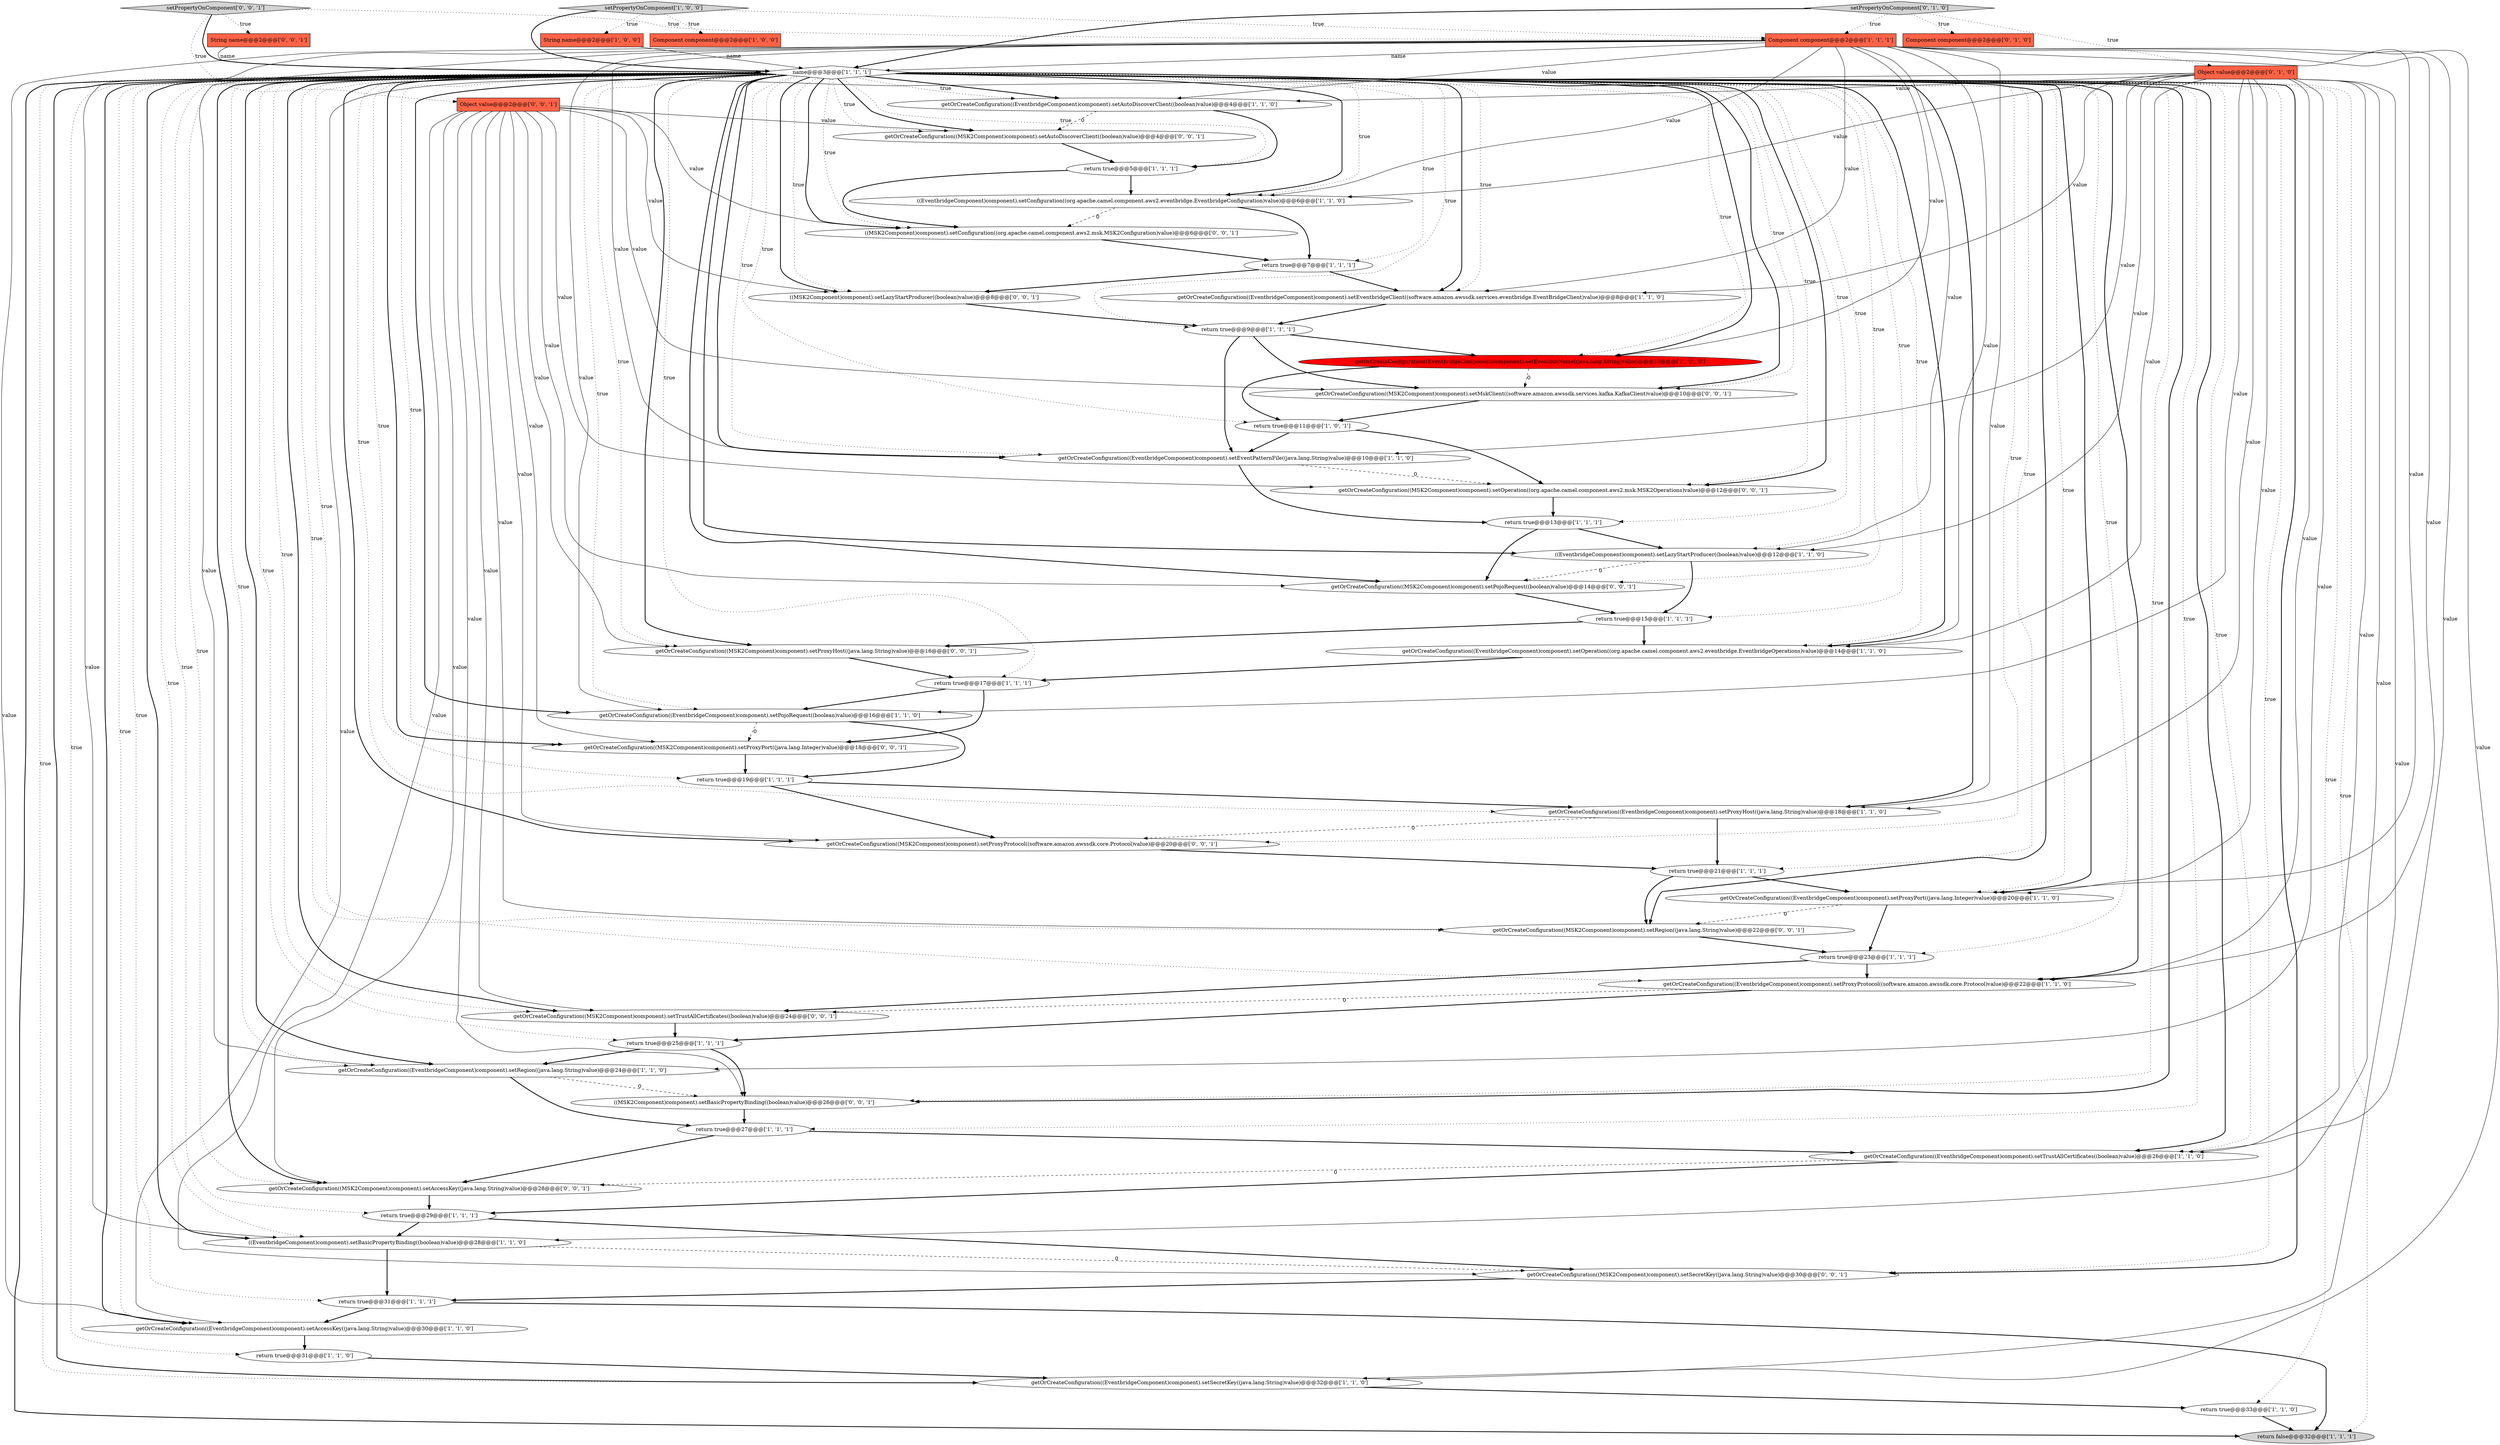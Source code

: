 digraph {
24 [style = filled, label = "getOrCreateConfiguration((EventbridgeComponent)component).setRegion((java.lang.String)value)@@@24@@@['1', '1', '0']", fillcolor = white, shape = ellipse image = "AAA0AAABBB1BBB"];
26 [style = filled, label = "return true@@@21@@@['1', '1', '1']", fillcolor = white, shape = ellipse image = "AAA0AAABBB1BBB"];
36 [style = filled, label = "return false@@@32@@@['1', '1', '1']", fillcolor = lightgray, shape = ellipse image = "AAA0AAABBB1BBB"];
3 [style = filled, label = "return true@@@27@@@['1', '1', '1']", fillcolor = white, shape = ellipse image = "AAA0AAABBB1BBB"];
53 [style = filled, label = "getOrCreateConfiguration((MSK2Component)component).setProxyPort((java.lang.Integer)value)@@@18@@@['0', '0', '1']", fillcolor = white, shape = ellipse image = "AAA0AAABBB3BBB"];
21 [style = filled, label = "getOrCreateConfiguration((EventbridgeComponent)component).setAutoDiscoverClient((boolean)value)@@@4@@@['1', '1', '0']", fillcolor = white, shape = ellipse image = "AAA0AAABBB1BBB"];
28 [style = filled, label = "return true@@@23@@@['1', '1', '1']", fillcolor = white, shape = ellipse image = "AAA0AAABBB1BBB"];
25 [style = filled, label = "Component component@@@2@@@['1', '1', '1']", fillcolor = tomato, shape = box image = "AAA0AAABBB1BBB"];
54 [style = filled, label = "getOrCreateConfiguration((MSK2Component)component).setRegion((java.lang.String)value)@@@22@@@['0', '0', '1']", fillcolor = white, shape = ellipse image = "AAA0AAABBB3BBB"];
2 [style = filled, label = "return true@@@19@@@['1', '1', '1']", fillcolor = white, shape = ellipse image = "AAA0AAABBB1BBB"];
22 [style = filled, label = "return true@@@11@@@['1', '0', '1']", fillcolor = white, shape = ellipse image = "AAA0AAABBB1BBB"];
15 [style = filled, label = "((EventbridgeComponent)component).setBasicPropertyBinding((boolean)value)@@@28@@@['1', '1', '0']", fillcolor = white, shape = ellipse image = "AAA0AAABBB1BBB"];
18 [style = filled, label = "return true@@@7@@@['1', '1', '1']", fillcolor = white, shape = ellipse image = "AAA0AAABBB1BBB"];
1 [style = filled, label = "return true@@@17@@@['1', '1', '1']", fillcolor = white, shape = ellipse image = "AAA0AAABBB1BBB"];
29 [style = filled, label = "getOrCreateConfiguration((EventbridgeComponent)component).setProxyProtocol((software.amazon.awssdk.core.Protocol)value)@@@22@@@['1', '1', '0']", fillcolor = white, shape = ellipse image = "AAA0AAABBB1BBB"];
47 [style = filled, label = "setPropertyOnComponent['0', '0', '1']", fillcolor = lightgray, shape = diamond image = "AAA0AAABBB3BBB"];
11 [style = filled, label = "getOrCreateConfiguration((EventbridgeComponent)component).setAccessKey((java.lang.String)value)@@@30@@@['1', '1', '0']", fillcolor = white, shape = ellipse image = "AAA0AAABBB1BBB"];
4 [style = filled, label = "name@@@3@@@['1', '1', '1']", fillcolor = white, shape = diamond image = "AAA0AAABBB1BBB"];
51 [style = filled, label = "getOrCreateConfiguration((MSK2Component)component).setPojoRequest((boolean)value)@@@14@@@['0', '0', '1']", fillcolor = white, shape = ellipse image = "AAA0AAABBB3BBB"];
34 [style = filled, label = "return true@@@33@@@['1', '1', '0']", fillcolor = white, shape = ellipse image = "AAA0AAABBB1BBB"];
46 [style = filled, label = "getOrCreateConfiguration((MSK2Component)component).setSecretKey((java.lang.String)value)@@@30@@@['0', '0', '1']", fillcolor = white, shape = ellipse image = "AAA0AAABBB3BBB"];
27 [style = filled, label = "getOrCreateConfiguration((EventbridgeComponent)component).setProxyHost((java.lang.String)value)@@@18@@@['1', '1', '0']", fillcolor = white, shape = ellipse image = "AAA0AAABBB1BBB"];
6 [style = filled, label = "return true@@@9@@@['1', '1', '1']", fillcolor = white, shape = ellipse image = "AAA0AAABBB1BBB"];
43 [style = filled, label = "getOrCreateConfiguration((MSK2Component)component).setAutoDiscoverClient((boolean)value)@@@4@@@['0', '0', '1']", fillcolor = white, shape = ellipse image = "AAA0AAABBB3BBB"];
45 [style = filled, label = "Object value@@@2@@@['0', '0', '1']", fillcolor = tomato, shape = box image = "AAA0AAABBB3BBB"];
10 [style = filled, label = "return true@@@31@@@['1', '1', '0']", fillcolor = white, shape = ellipse image = "AAA0AAABBB1BBB"];
17 [style = filled, label = "return true@@@31@@@['1', '1', '1']", fillcolor = white, shape = ellipse image = "AAA0AAABBB1BBB"];
52 [style = filled, label = "getOrCreateConfiguration((MSK2Component)component).setTrustAllCertificates((boolean)value)@@@24@@@['0', '0', '1']", fillcolor = white, shape = ellipse image = "AAA0AAABBB3BBB"];
37 [style = filled, label = "getOrCreateConfiguration((EventbridgeComponent)component).setProxyPort((java.lang.Integer)value)@@@20@@@['1', '1', '0']", fillcolor = white, shape = ellipse image = "AAA0AAABBB1BBB"];
7 [style = filled, label = "getOrCreateConfiguration((EventbridgeComponent)component).setEventbusName((java.lang.String)value)@@@10@@@['1', '0', '0']", fillcolor = red, shape = ellipse image = "AAA1AAABBB1BBB"];
38 [style = filled, label = "Object value@@@2@@@['0', '1', '0']", fillcolor = tomato, shape = box image = "AAA0AAABBB2BBB"];
50 [style = filled, label = "((MSK2Component)component).setLazyStartProducer((boolean)value)@@@8@@@['0', '0', '1']", fillcolor = white, shape = ellipse image = "AAA0AAABBB3BBB"];
42 [style = filled, label = "((MSK2Component)component).setBasicPropertyBinding((boolean)value)@@@26@@@['0', '0', '1']", fillcolor = white, shape = ellipse image = "AAA0AAABBB3BBB"];
33 [style = filled, label = "return true@@@13@@@['1', '1', '1']", fillcolor = white, shape = ellipse image = "AAA0AAABBB1BBB"];
9 [style = filled, label = "((EventbridgeComponent)component).setConfiguration((org.apache.camel.component.aws2.eventbridge.EventbridgeConfiguration)value)@@@6@@@['1', '1', '0']", fillcolor = white, shape = ellipse image = "AAA0AAABBB1BBB"];
16 [style = filled, label = "return true@@@5@@@['1', '1', '1']", fillcolor = white, shape = ellipse image = "AAA0AAABBB1BBB"];
23 [style = filled, label = "Component component@@@2@@@['1', '0', '0']", fillcolor = tomato, shape = box image = "AAA0AAABBB1BBB"];
8 [style = filled, label = "String name@@@2@@@['1', '0', '0']", fillcolor = tomato, shape = box image = "AAA0AAABBB1BBB"];
30 [style = filled, label = "getOrCreateConfiguration((EventbridgeComponent)component).setOperation((org.apache.camel.component.aws2.eventbridge.EventbridgeOperations)value)@@@14@@@['1', '1', '0']", fillcolor = white, shape = ellipse image = "AAA0AAABBB1BBB"];
0 [style = filled, label = "return true@@@29@@@['1', '1', '1']", fillcolor = white, shape = ellipse image = "AAA0AAABBB1BBB"];
31 [style = filled, label = "return true@@@25@@@['1', '1', '1']", fillcolor = white, shape = ellipse image = "AAA0AAABBB1BBB"];
13 [style = filled, label = "getOrCreateConfiguration((EventbridgeComponent)component).setSecretKey((java.lang.String)value)@@@32@@@['1', '1', '0']", fillcolor = white, shape = ellipse image = "AAA0AAABBB1BBB"];
39 [style = filled, label = "Component component@@@2@@@['0', '1', '0']", fillcolor = tomato, shape = box image = "AAA0AAABBB2BBB"];
48 [style = filled, label = "((MSK2Component)component).setConfiguration((org.apache.camel.component.aws2.msk.MSK2Configuration)value)@@@6@@@['0', '0', '1']", fillcolor = white, shape = ellipse image = "AAA0AAABBB3BBB"];
20 [style = filled, label = "((EventbridgeComponent)component).setLazyStartProducer((boolean)value)@@@12@@@['1', '1', '0']", fillcolor = white, shape = ellipse image = "AAA0AAABBB1BBB"];
49 [style = filled, label = "getOrCreateConfiguration((MSK2Component)component).setProxyHost((java.lang.String)value)@@@16@@@['0', '0', '1']", fillcolor = white, shape = ellipse image = "AAA0AAABBB3BBB"];
55 [style = filled, label = "getOrCreateConfiguration((MSK2Component)component).setMskClient((software.amazon.awssdk.services.kafka.KafkaClient)value)@@@10@@@['0', '0', '1']", fillcolor = white, shape = ellipse image = "AAA0AAABBB3BBB"];
40 [style = filled, label = "setPropertyOnComponent['0', '1', '0']", fillcolor = lightgray, shape = diamond image = "AAA0AAABBB2BBB"];
41 [style = filled, label = "getOrCreateConfiguration((MSK2Component)component).setProxyProtocol((software.amazon.awssdk.core.Protocol)value)@@@20@@@['0', '0', '1']", fillcolor = white, shape = ellipse image = "AAA0AAABBB3BBB"];
14 [style = filled, label = "return true@@@15@@@['1', '1', '1']", fillcolor = white, shape = ellipse image = "AAA0AAABBB1BBB"];
57 [style = filled, label = "getOrCreateConfiguration((MSK2Component)component).setOperation((org.apache.camel.component.aws2.msk.MSK2Operations)value)@@@12@@@['0', '0', '1']", fillcolor = white, shape = ellipse image = "AAA0AAABBB3BBB"];
12 [style = filled, label = "getOrCreateConfiguration((EventbridgeComponent)component).setEventPatternFile((java.lang.String)value)@@@10@@@['1', '1', '0']", fillcolor = white, shape = ellipse image = "AAA0AAABBB1BBB"];
5 [style = filled, label = "setPropertyOnComponent['1', '0', '0']", fillcolor = lightgray, shape = diamond image = "AAA0AAABBB1BBB"];
35 [style = filled, label = "getOrCreateConfiguration((EventbridgeComponent)component).setPojoRequest((boolean)value)@@@16@@@['1', '1', '0']", fillcolor = white, shape = ellipse image = "AAA0AAABBB1BBB"];
19 [style = filled, label = "getOrCreateConfiguration((EventbridgeComponent)component).setEventbridgeClient((software.amazon.awssdk.services.eventbridge.EventBridgeClient)value)@@@8@@@['1', '1', '0']", fillcolor = white, shape = ellipse image = "AAA0AAABBB1BBB"];
44 [style = filled, label = "String name@@@2@@@['0', '0', '1']", fillcolor = tomato, shape = box image = "AAA0AAABBB3BBB"];
56 [style = filled, label = "getOrCreateConfiguration((MSK2Component)component).setAccessKey((java.lang.String)value)@@@28@@@['0', '0', '1']", fillcolor = white, shape = ellipse image = "AAA0AAABBB3BBB"];
32 [style = filled, label = "getOrCreateConfiguration((EventbridgeComponent)component).setTrustAllCertificates((boolean)value)@@@26@@@['1', '1', '0']", fillcolor = white, shape = ellipse image = "AAA0AAABBB1BBB"];
40->4 [style = bold, label=""];
38->9 [style = solid, label="value"];
4->18 [style = dotted, label="true"];
40->39 [style = dotted, label="true"];
4->56 [style = dotted, label="true"];
38->37 [style = solid, label="value"];
3->56 [style = bold, label=""];
37->28 [style = bold, label=""];
4->50 [style = dotted, label="true"];
4->1 [style = dotted, label="true"];
4->53 [style = bold, label=""];
0->46 [style = bold, label=""];
57->33 [style = bold, label=""];
32->0 [style = bold, label=""];
5->23 [style = dotted, label="true"];
4->15 [style = bold, label=""];
4->7 [style = dotted, label="true"];
25->19 [style = solid, label="value"];
4->53 [style = dotted, label="true"];
38->19 [style = solid, label="value"];
4->33 [style = dotted, label="true"];
0->15 [style = bold, label=""];
45->43 [style = solid, label="value"];
29->52 [style = dashed, label="0"];
45->42 [style = solid, label="value"];
4->30 [style = dotted, label="true"];
24->42 [style = dashed, label="0"];
17->36 [style = bold, label=""];
15->17 [style = bold, label=""];
45->48 [style = solid, label="value"];
38->13 [style = solid, label="value"];
28->52 [style = bold, label=""];
22->57 [style = bold, label=""];
4->42 [style = dotted, label="true"];
21->16 [style = bold, label=""];
42->3 [style = bold, label=""];
25->21 [style = solid, label="value"];
4->36 [style = dotted, label="true"];
4->36 [style = bold, label=""];
4->24 [style = dotted, label="true"];
4->57 [style = dotted, label="true"];
48->18 [style = bold, label=""];
4->17 [style = dotted, label="true"];
16->9 [style = bold, label=""];
38->27 [style = solid, label="value"];
4->46 [style = bold, label=""];
13->34 [style = bold, label=""];
43->16 [style = bold, label=""];
45->51 [style = solid, label="value"];
14->30 [style = bold, label=""];
4->51 [style = dotted, label="true"];
25->11 [style = solid, label="value"];
45->52 [style = solid, label="value"];
4->0 [style = dotted, label="true"];
4->35 [style = dotted, label="true"];
4->19 [style = bold, label=""];
18->19 [style = bold, label=""];
4->21 [style = bold, label=""];
7->55 [style = dashed, label="0"];
1->35 [style = bold, label=""];
20->14 [style = bold, label=""];
19->6 [style = bold, label=""];
4->52 [style = dotted, label="true"];
4->28 [style = dotted, label="true"];
18->50 [style = bold, label=""];
4->13 [style = dotted, label="true"];
4->56 [style = bold, label=""];
51->14 [style = bold, label=""];
9->48 [style = dashed, label="0"];
49->1 [style = bold, label=""];
5->25 [style = dotted, label="true"];
4->22 [style = dotted, label="true"];
38->24 [style = solid, label="value"];
34->36 [style = bold, label=""];
25->20 [style = solid, label="value"];
12->33 [style = bold, label=""];
25->12 [style = solid, label="value"];
2->27 [style = bold, label=""];
25->27 [style = solid, label="value"];
26->37 [style = bold, label=""];
25->9 [style = solid, label="value"];
5->8 [style = dotted, label="true"];
25->30 [style = solid, label="value"];
4->32 [style = dotted, label="true"];
6->7 [style = bold, label=""];
44->4 [style = solid, label="name"];
45->53 [style = solid, label="value"];
38->20 [style = solid, label="value"];
38->32 [style = solid, label="value"];
24->3 [style = bold, label=""];
4->2 [style = dotted, label="true"];
4->26 [style = dotted, label="true"];
27->26 [style = bold, label=""];
4->9 [style = bold, label=""];
28->29 [style = bold, label=""];
2->41 [style = bold, label=""];
38->35 [style = solid, label="value"];
4->24 [style = bold, label=""];
38->29 [style = solid, label="value"];
27->41 [style = dashed, label="0"];
4->57 [style = bold, label=""];
4->10 [style = dotted, label="true"];
31->24 [style = bold, label=""];
4->13 [style = bold, label=""];
35->2 [style = bold, label=""];
4->11 [style = dotted, label="true"];
40->38 [style = dotted, label="true"];
4->29 [style = bold, label=""];
4->54 [style = dotted, label="true"];
4->15 [style = dotted, label="true"];
4->41 [style = bold, label=""];
4->7 [style = bold, label=""];
4->54 [style = bold, label=""];
45->50 [style = solid, label="value"];
4->29 [style = dotted, label="true"];
6->55 [style = bold, label=""];
4->21 [style = dotted, label="true"];
7->22 [style = bold, label=""];
31->42 [style = bold, label=""];
25->32 [style = solid, label="value"];
4->37 [style = dotted, label="true"];
25->4 [style = solid, label="name"];
45->49 [style = solid, label="value"];
4->3 [style = dotted, label="true"];
9->18 [style = bold, label=""];
26->54 [style = bold, label=""];
10->13 [style = bold, label=""];
4->31 [style = dotted, label="true"];
4->46 [style = dotted, label="true"];
11->10 [style = bold, label=""];
5->4 [style = bold, label=""];
45->55 [style = solid, label="value"];
4->20 [style = bold, label=""];
16->48 [style = bold, label=""];
4->12 [style = bold, label=""];
40->25 [style = dotted, label="true"];
38->12 [style = solid, label="value"];
4->12 [style = dotted, label="true"];
4->48 [style = bold, label=""];
4->50 [style = bold, label=""];
4->51 [style = bold, label=""];
25->24 [style = solid, label="value"];
45->56 [style = solid, label="value"];
54->28 [style = bold, label=""];
47->4 [style = bold, label=""];
38->11 [style = solid, label="value"];
4->19 [style = dotted, label="true"];
38->30 [style = solid, label="value"];
4->43 [style = dotted, label="true"];
4->6 [style = dotted, label="true"];
6->12 [style = bold, label=""];
8->4 [style = solid, label="name"];
4->35 [style = bold, label=""];
21->43 [style = dashed, label="0"];
38->21 [style = solid, label="value"];
4->43 [style = bold, label=""];
25->37 [style = solid, label="value"];
50->6 [style = bold, label=""];
33->20 [style = bold, label=""];
30->1 [style = bold, label=""];
14->49 [style = bold, label=""];
20->51 [style = dashed, label="0"];
25->29 [style = solid, label="value"];
29->31 [style = bold, label=""];
12->57 [style = dashed, label="0"];
4->20 [style = dotted, label="true"];
47->45 [style = dotted, label="true"];
4->42 [style = bold, label=""];
37->54 [style = dashed, label="0"];
56->0 [style = bold, label=""];
25->35 [style = solid, label="value"];
47->44 [style = dotted, label="true"];
38->15 [style = solid, label="value"];
4->14 [style = dotted, label="true"];
17->11 [style = bold, label=""];
55->22 [style = bold, label=""];
53->2 [style = bold, label=""];
25->15 [style = solid, label="value"];
45->46 [style = solid, label="value"];
4->49 [style = dotted, label="true"];
45->57 [style = solid, label="value"];
4->52 [style = bold, label=""];
25->7 [style = solid, label="value"];
4->30 [style = bold, label=""];
4->37 [style = bold, label=""];
4->49 [style = bold, label=""];
33->51 [style = bold, label=""];
47->25 [style = dotted, label="true"];
32->56 [style = dashed, label="0"];
15->46 [style = dashed, label="0"];
22->12 [style = bold, label=""];
25->13 [style = solid, label="value"];
4->48 [style = dotted, label="true"];
4->27 [style = bold, label=""];
4->27 [style = dotted, label="true"];
52->31 [style = bold, label=""];
4->34 [style = dotted, label="true"];
4->41 [style = dotted, label="true"];
45->54 [style = solid, label="value"];
4->16 [style = dotted, label="true"];
4->55 [style = bold, label=""];
41->26 [style = bold, label=""];
4->9 [style = dotted, label="true"];
4->11 [style = bold, label=""];
3->32 [style = bold, label=""];
46->17 [style = bold, label=""];
45->41 [style = solid, label="value"];
1->53 [style = bold, label=""];
4->32 [style = bold, label=""];
4->55 [style = dotted, label="true"];
35->53 [style = dashed, label="0"];
}
